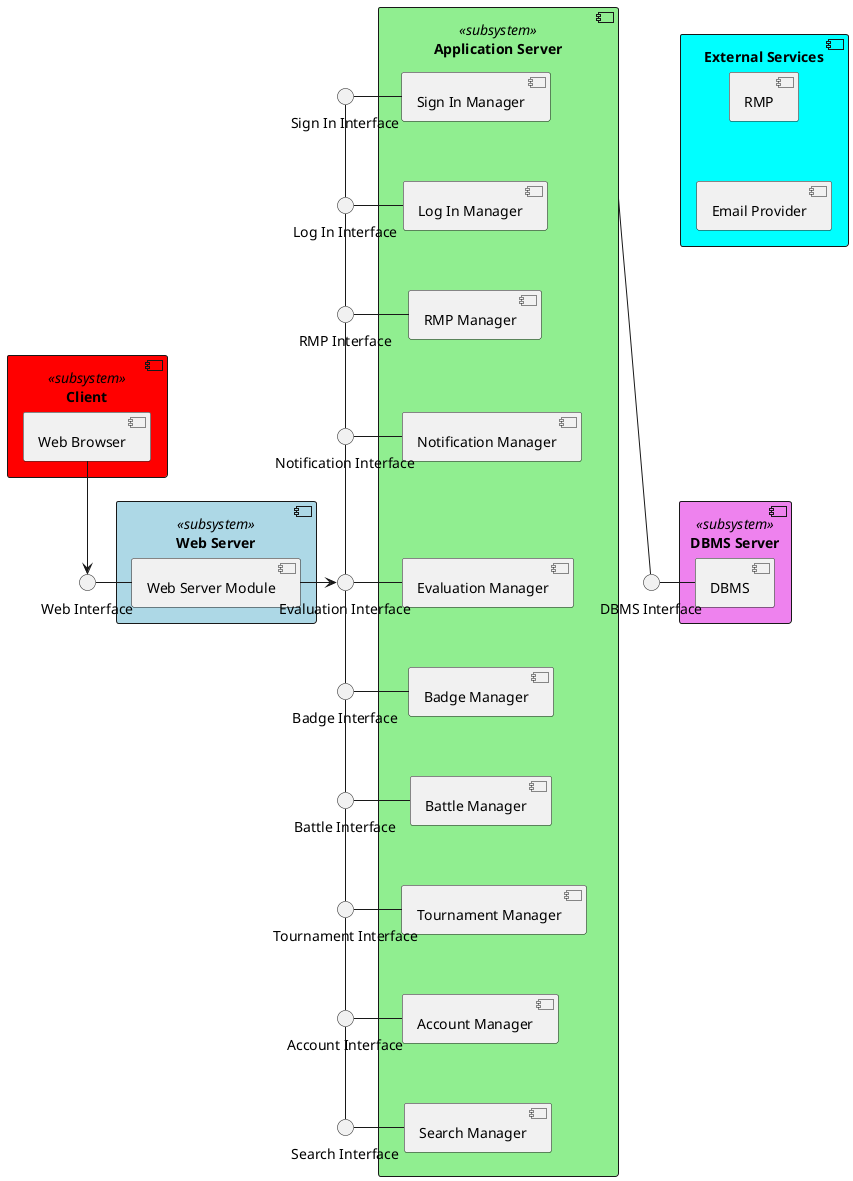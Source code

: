 @startuml
component Client <<subsystem>> #Red{
    component "Web Browser"
    'portout p1
}

component "Web Server" <<subsystem>> #LightBlue{
    component "Web Server Module"  
}

interface "Web Interface"

'WebBrowser --> p1
'p1 -> [Web Interface]
[Web Browser] --> [Web Interface]
[Web Interface] - [Web Server Module]

component "Application Server" as AppServer <<subsystem>> #LightGreen{
    component "Sign In Manager"
    component "Log In Manager"
    component "RMP Manager"
    component "Notification Manager"
    component "Evaluation Manager"
    component "Badge Manager"
    component "Battle Manager"
    component "Tournament Manager"
    component "Account Manager"
    component "Search Manager"
}
[Sign In Manager] -[hidden]- [Log In Manager]
[Log In Manager] -[hidden]- [RMP Manager]
[RMP Manager] -[hidden]- [Notification Manager]
[Notification Manager] -[hidden]- [Evaluation Manager]
[Evaluation Manager] -[hidden]- [Badge Manager]
[Badge Manager] -[hidden]- [Battle Manager]
[Battle Manager] -[hidden]- [Tournament Manager]
[Tournament Manager] -[hidden]- [Account Manager]
[Account Manager] -[hidden]- [Search Manager]

interface "Sign In Interface"
[Sign In Interface] - [Sign In Manager]
interface "Log In Interface"
[Log In Interface] - [Log In Manager]
interface "RMP Interface"
[RMP Interface] - [RMP Manager]
interface "Notification Interface"
[Notification Interface] - [Notification Manager]
interface "Evaluation Interface"
[Evaluation Interface] - [Evaluation Manager]
interface "Badge Interface"
[Badge Interface] - [Badge Manager]
interface "Battle Interface"
[Battle Interface] - [Battle Manager]
interface "Tournament Interface"
[Tournament Interface] - [Tournament Manager]
interface "Account Interface"
[Account Interface] - [Account Manager]
interface "Search Interface"
[Search Interface] - [Search Manager]

[Sign In Interface] -- [Log In Interface]
[Log In Interface] -- [RMP Interface]
[RMP Interface] -- [Notification Interface]
[Notification Interface] -- [Evaluation Interface]
[Evaluation Interface] -- [Badge Interface]
[Badge Interface] -- [Battle Interface]
[Battle Interface] -- [Tournament Interface]
[Tournament Interface] -- [Account Interface]
[Account Interface] -- [Search Interface]

[Web Server Module] -> [Evaluation Interface]

component "DBMS Server" <<subsystem>> #Violet{
    component DBMS
}

interface "DBMS Interface"
[DBMS Interface] - [DBMS]
AppServer ----- [DBMS Interface]



component "External Services" #Cyan{
    component RMP
    component "Email Provider"
}
RMP -[hidden]- [Email Provider]



@enduml